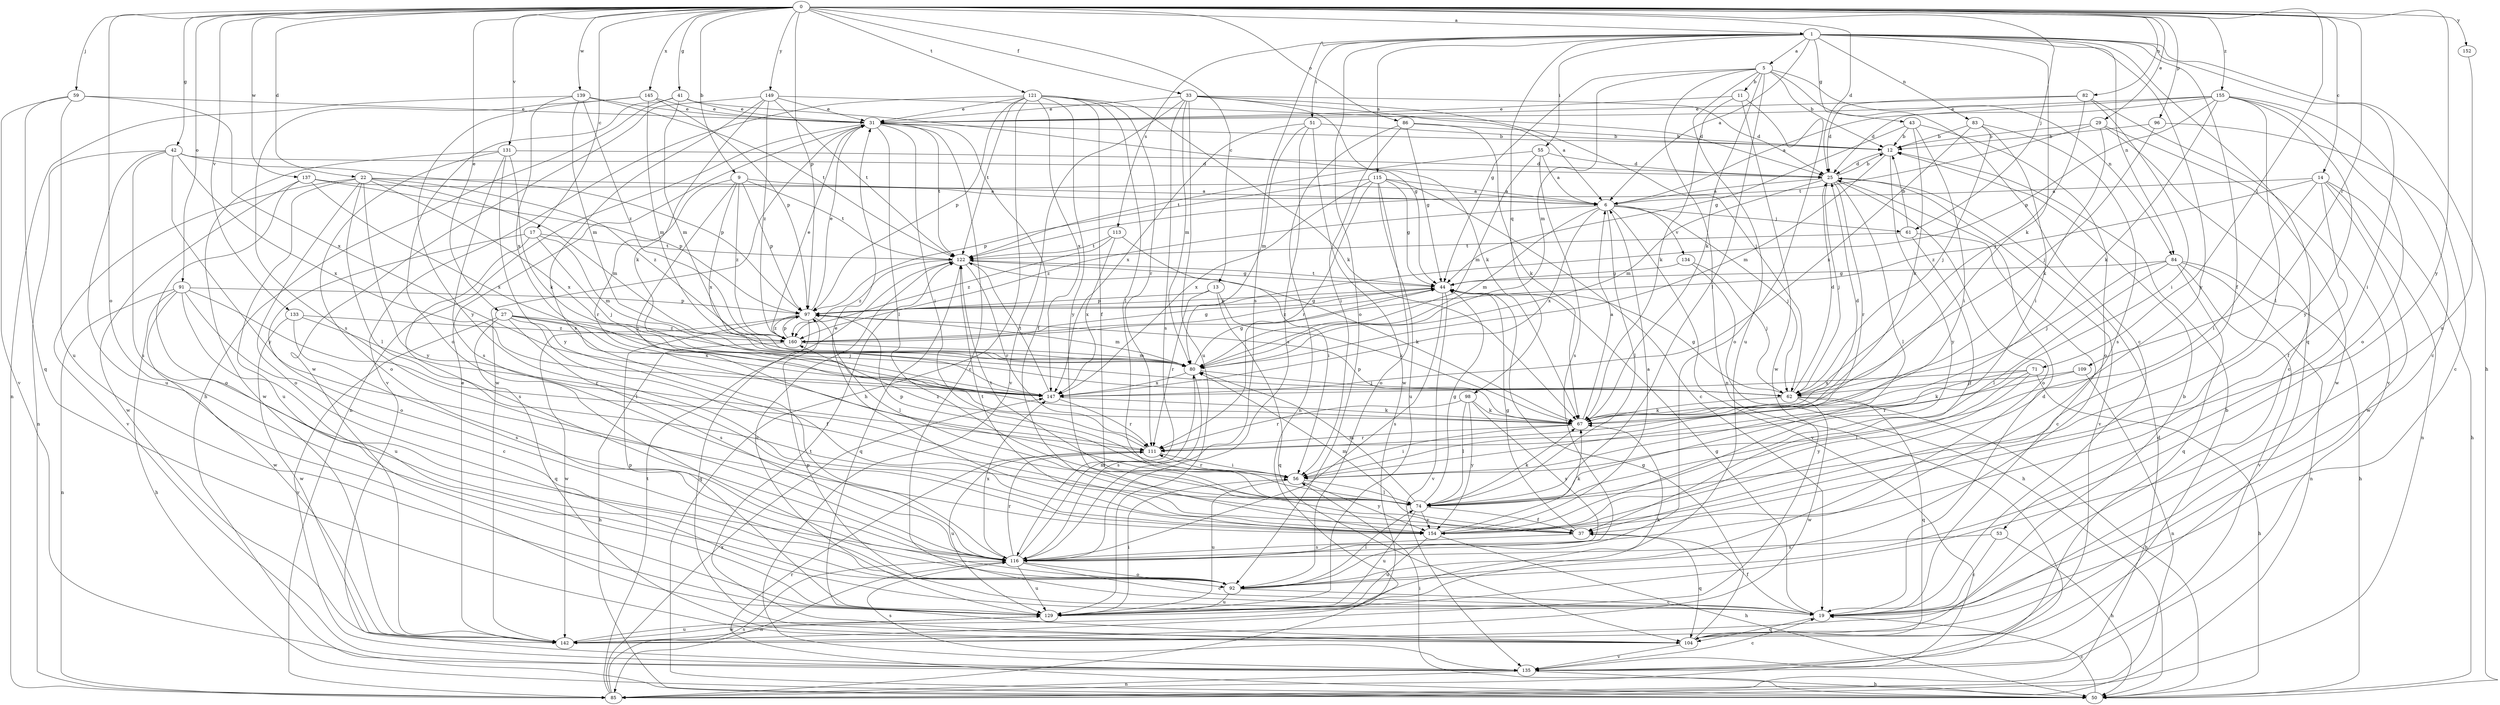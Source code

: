 strict digraph  {
0;
1;
5;
6;
9;
11;
12;
13;
14;
17;
19;
22;
25;
27;
29;
31;
33;
37;
41;
42;
43;
44;
50;
51;
53;
55;
56;
59;
61;
62;
67;
71;
74;
80;
82;
83;
84;
85;
86;
91;
92;
96;
97;
98;
104;
109;
111;
113;
115;
116;
121;
122;
129;
131;
133;
134;
135;
137;
139;
142;
145;
147;
149;
152;
154;
155;
160;
0 -> 1  [label=a];
0 -> 9  [label=b];
0 -> 13  [label=c];
0 -> 14  [label=c];
0 -> 17  [label=c];
0 -> 22  [label=d];
0 -> 25  [label=d];
0 -> 27  [label=e];
0 -> 29  [label=e];
0 -> 33  [label=f];
0 -> 41  [label=g];
0 -> 42  [label=g];
0 -> 59  [label=j];
0 -> 61  [label=j];
0 -> 71  [label=l];
0 -> 82  [label=n];
0 -> 86  [label=o];
0 -> 91  [label=o];
0 -> 92  [label=o];
0 -> 96  [label=p];
0 -> 97  [label=p];
0 -> 109  [label=r];
0 -> 121  [label=t];
0 -> 131  [label=v];
0 -> 133  [label=v];
0 -> 137  [label=w];
0 -> 139  [label=w];
0 -> 145  [label=x];
0 -> 149  [label=y];
0 -> 152  [label=y];
0 -> 154  [label=y];
0 -> 155  [label=z];
1 -> 5  [label=a];
1 -> 6  [label=a];
1 -> 37  [label=f];
1 -> 43  [label=g];
1 -> 50  [label=h];
1 -> 51  [label=i];
1 -> 53  [label=i];
1 -> 55  [label=i];
1 -> 67  [label=k];
1 -> 83  [label=n];
1 -> 84  [label=n];
1 -> 92  [label=o];
1 -> 98  [label=q];
1 -> 104  [label=q];
1 -> 113  [label=s];
1 -> 115  [label=s];
1 -> 116  [label=s];
1 -> 154  [label=y];
5 -> 11  [label=b];
5 -> 12  [label=b];
5 -> 19  [label=c];
5 -> 44  [label=g];
5 -> 67  [label=k];
5 -> 74  [label=l];
5 -> 80  [label=m];
5 -> 84  [label=n];
5 -> 85  [label=n];
5 -> 129  [label=u];
6 -> 61  [label=j];
6 -> 62  [label=j];
6 -> 74  [label=l];
6 -> 80  [label=m];
6 -> 134  [label=v];
6 -> 135  [label=v];
6 -> 147  [label=x];
6 -> 160  [label=z];
9 -> 6  [label=a];
9 -> 56  [label=i];
9 -> 97  [label=p];
9 -> 111  [label=r];
9 -> 122  [label=t];
9 -> 147  [label=x];
9 -> 160  [label=z];
11 -> 31  [label=e];
11 -> 67  [label=k];
11 -> 92  [label=o];
11 -> 142  [label=w];
12 -> 25  [label=d];
12 -> 80  [label=m];
12 -> 154  [label=y];
13 -> 67  [label=k];
13 -> 97  [label=p];
13 -> 104  [label=q];
13 -> 111  [label=r];
14 -> 6  [label=a];
14 -> 37  [label=f];
14 -> 50  [label=h];
14 -> 56  [label=i];
14 -> 85  [label=n];
14 -> 142  [label=w];
14 -> 160  [label=z];
17 -> 62  [label=j];
17 -> 80  [label=m];
17 -> 92  [label=o];
17 -> 116  [label=s];
17 -> 122  [label=t];
19 -> 25  [label=d];
19 -> 37  [label=f];
19 -> 44  [label=g];
19 -> 97  [label=p];
19 -> 104  [label=q];
22 -> 6  [label=a];
22 -> 74  [label=l];
22 -> 80  [label=m];
22 -> 92  [label=o];
22 -> 129  [label=u];
22 -> 135  [label=v];
22 -> 147  [label=x];
22 -> 154  [label=y];
22 -> 160  [label=z];
25 -> 6  [label=a];
25 -> 12  [label=b];
25 -> 62  [label=j];
25 -> 74  [label=l];
25 -> 80  [label=m];
25 -> 92  [label=o];
25 -> 111  [label=r];
25 -> 135  [label=v];
27 -> 37  [label=f];
27 -> 62  [label=j];
27 -> 104  [label=q];
27 -> 116  [label=s];
27 -> 135  [label=v];
27 -> 147  [label=x];
27 -> 160  [label=z];
29 -> 12  [label=b];
29 -> 19  [label=c];
29 -> 67  [label=k];
29 -> 122  [label=t];
29 -> 142  [label=w];
31 -> 12  [label=b];
31 -> 19  [label=c];
31 -> 37  [label=f];
31 -> 56  [label=i];
31 -> 74  [label=l];
31 -> 85  [label=n];
31 -> 122  [label=t];
31 -> 142  [label=w];
33 -> 6  [label=a];
33 -> 25  [label=d];
33 -> 31  [label=e];
33 -> 62  [label=j];
33 -> 67  [label=k];
33 -> 80  [label=m];
33 -> 116  [label=s];
33 -> 129  [label=u];
33 -> 135  [label=v];
37 -> 44  [label=g];
37 -> 80  [label=m];
37 -> 104  [label=q];
37 -> 116  [label=s];
41 -> 31  [label=e];
41 -> 44  [label=g];
41 -> 50  [label=h];
41 -> 80  [label=m];
41 -> 92  [label=o];
42 -> 25  [label=d];
42 -> 85  [label=n];
42 -> 97  [label=p];
42 -> 116  [label=s];
42 -> 129  [label=u];
42 -> 147  [label=x];
42 -> 154  [label=y];
43 -> 12  [label=b];
43 -> 44  [label=g];
43 -> 56  [label=i];
43 -> 67  [label=k];
43 -> 92  [label=o];
44 -> 97  [label=p];
44 -> 116  [label=s];
44 -> 122  [label=t];
44 -> 135  [label=v];
44 -> 160  [label=z];
50 -> 19  [label=c];
50 -> 56  [label=i];
50 -> 111  [label=r];
51 -> 12  [label=b];
51 -> 80  [label=m];
51 -> 116  [label=s];
51 -> 142  [label=w];
51 -> 147  [label=x];
53 -> 19  [label=c];
53 -> 50  [label=h];
53 -> 116  [label=s];
55 -> 6  [label=a];
55 -> 25  [label=d];
55 -> 80  [label=m];
55 -> 116  [label=s];
55 -> 122  [label=t];
56 -> 74  [label=l];
56 -> 97  [label=p];
56 -> 111  [label=r];
56 -> 129  [label=u];
56 -> 154  [label=y];
59 -> 31  [label=e];
59 -> 104  [label=q];
59 -> 129  [label=u];
59 -> 135  [label=v];
59 -> 147  [label=x];
61 -> 12  [label=b];
61 -> 19  [label=c];
61 -> 37  [label=f];
61 -> 122  [label=t];
62 -> 25  [label=d];
62 -> 44  [label=g];
62 -> 50  [label=h];
62 -> 67  [label=k];
62 -> 104  [label=q];
62 -> 142  [label=w];
67 -> 6  [label=a];
67 -> 25  [label=d];
67 -> 56  [label=i];
67 -> 97  [label=p];
67 -> 111  [label=r];
71 -> 50  [label=h];
71 -> 67  [label=k];
71 -> 74  [label=l];
71 -> 147  [label=x];
71 -> 154  [label=y];
74 -> 37  [label=f];
74 -> 44  [label=g];
74 -> 67  [label=k];
74 -> 80  [label=m];
74 -> 122  [label=t];
74 -> 129  [label=u];
74 -> 154  [label=y];
80 -> 44  [label=g];
80 -> 62  [label=j];
80 -> 116  [label=s];
80 -> 147  [label=x];
82 -> 25  [label=d];
82 -> 31  [label=e];
82 -> 56  [label=i];
82 -> 62  [label=j];
82 -> 135  [label=v];
83 -> 12  [label=b];
83 -> 56  [label=i];
83 -> 62  [label=j];
83 -> 116  [label=s];
83 -> 147  [label=x];
84 -> 44  [label=g];
84 -> 50  [label=h];
84 -> 62  [label=j];
84 -> 74  [label=l];
84 -> 85  [label=n];
84 -> 104  [label=q];
84 -> 135  [label=v];
85 -> 25  [label=d];
85 -> 116  [label=s];
85 -> 122  [label=t];
85 -> 147  [label=x];
86 -> 12  [label=b];
86 -> 44  [label=g];
86 -> 56  [label=i];
86 -> 67  [label=k];
86 -> 85  [label=n];
91 -> 19  [label=c];
91 -> 50  [label=h];
91 -> 74  [label=l];
91 -> 85  [label=n];
91 -> 97  [label=p];
91 -> 129  [label=u];
91 -> 142  [label=w];
92 -> 19  [label=c];
92 -> 74  [label=l];
92 -> 129  [label=u];
96 -> 12  [label=b];
96 -> 19  [label=c];
96 -> 62  [label=j];
97 -> 31  [label=e];
97 -> 44  [label=g];
97 -> 74  [label=l];
97 -> 80  [label=m];
97 -> 104  [label=q];
97 -> 142  [label=w];
97 -> 160  [label=z];
98 -> 67  [label=k];
98 -> 74  [label=l];
98 -> 111  [label=r];
98 -> 116  [label=s];
98 -> 154  [label=y];
104 -> 12  [label=b];
104 -> 44  [label=g];
104 -> 122  [label=t];
104 -> 135  [label=v];
109 -> 62  [label=j];
109 -> 85  [label=n];
109 -> 111  [label=r];
111 -> 56  [label=i];
111 -> 129  [label=u];
111 -> 160  [label=z];
113 -> 56  [label=i];
113 -> 122  [label=t];
113 -> 147  [label=x];
113 -> 160  [label=z];
115 -> 6  [label=a];
115 -> 19  [label=c];
115 -> 44  [label=g];
115 -> 92  [label=o];
115 -> 97  [label=p];
115 -> 111  [label=r];
115 -> 129  [label=u];
115 -> 147  [label=x];
116 -> 19  [label=c];
116 -> 80  [label=m];
116 -> 85  [label=n];
116 -> 92  [label=o];
116 -> 111  [label=r];
116 -> 129  [label=u];
116 -> 147  [label=x];
121 -> 31  [label=e];
121 -> 37  [label=f];
121 -> 50  [label=h];
121 -> 67  [label=k];
121 -> 74  [label=l];
121 -> 97  [label=p];
121 -> 111  [label=r];
121 -> 122  [label=t];
121 -> 135  [label=v];
121 -> 147  [label=x];
121 -> 154  [label=y];
122 -> 44  [label=g];
122 -> 67  [label=k];
122 -> 104  [label=q];
122 -> 111  [label=r];
122 -> 129  [label=u];
122 -> 160  [label=z];
129 -> 56  [label=i];
129 -> 67  [label=k];
129 -> 97  [label=p];
129 -> 142  [label=w];
131 -> 25  [label=d];
131 -> 67  [label=k];
131 -> 92  [label=o];
131 -> 116  [label=s];
131 -> 142  [label=w];
131 -> 154  [label=y];
133 -> 111  [label=r];
133 -> 116  [label=s];
133 -> 142  [label=w];
133 -> 160  [label=z];
134 -> 44  [label=g];
134 -> 50  [label=h];
134 -> 62  [label=j];
135 -> 12  [label=b];
135 -> 19  [label=c];
135 -> 50  [label=h];
135 -> 85  [label=n];
135 -> 116  [label=s];
137 -> 6  [label=a];
137 -> 92  [label=o];
137 -> 97  [label=p];
137 -> 142  [label=w];
137 -> 147  [label=x];
139 -> 31  [label=e];
139 -> 80  [label=m];
139 -> 85  [label=n];
139 -> 122  [label=t];
139 -> 147  [label=x];
139 -> 160  [label=z];
142 -> 31  [label=e];
142 -> 129  [label=u];
145 -> 31  [label=e];
145 -> 80  [label=m];
145 -> 97  [label=p];
145 -> 116  [label=s];
145 -> 154  [label=y];
147 -> 67  [label=k];
147 -> 111  [label=r];
147 -> 122  [label=t];
149 -> 25  [label=d];
149 -> 31  [label=e];
149 -> 67  [label=k];
149 -> 116  [label=s];
149 -> 122  [label=t];
149 -> 142  [label=w];
149 -> 160  [label=z];
152 -> 129  [label=u];
154 -> 6  [label=a];
154 -> 31  [label=e];
154 -> 50  [label=h];
154 -> 67  [label=k];
154 -> 122  [label=t];
154 -> 129  [label=u];
155 -> 6  [label=a];
155 -> 19  [label=c];
155 -> 25  [label=d];
155 -> 31  [label=e];
155 -> 67  [label=k];
155 -> 74  [label=l];
155 -> 92  [label=o];
155 -> 97  [label=p];
155 -> 154  [label=y];
160 -> 31  [label=e];
160 -> 44  [label=g];
160 -> 50  [label=h];
160 -> 80  [label=m];
160 -> 97  [label=p];
}
